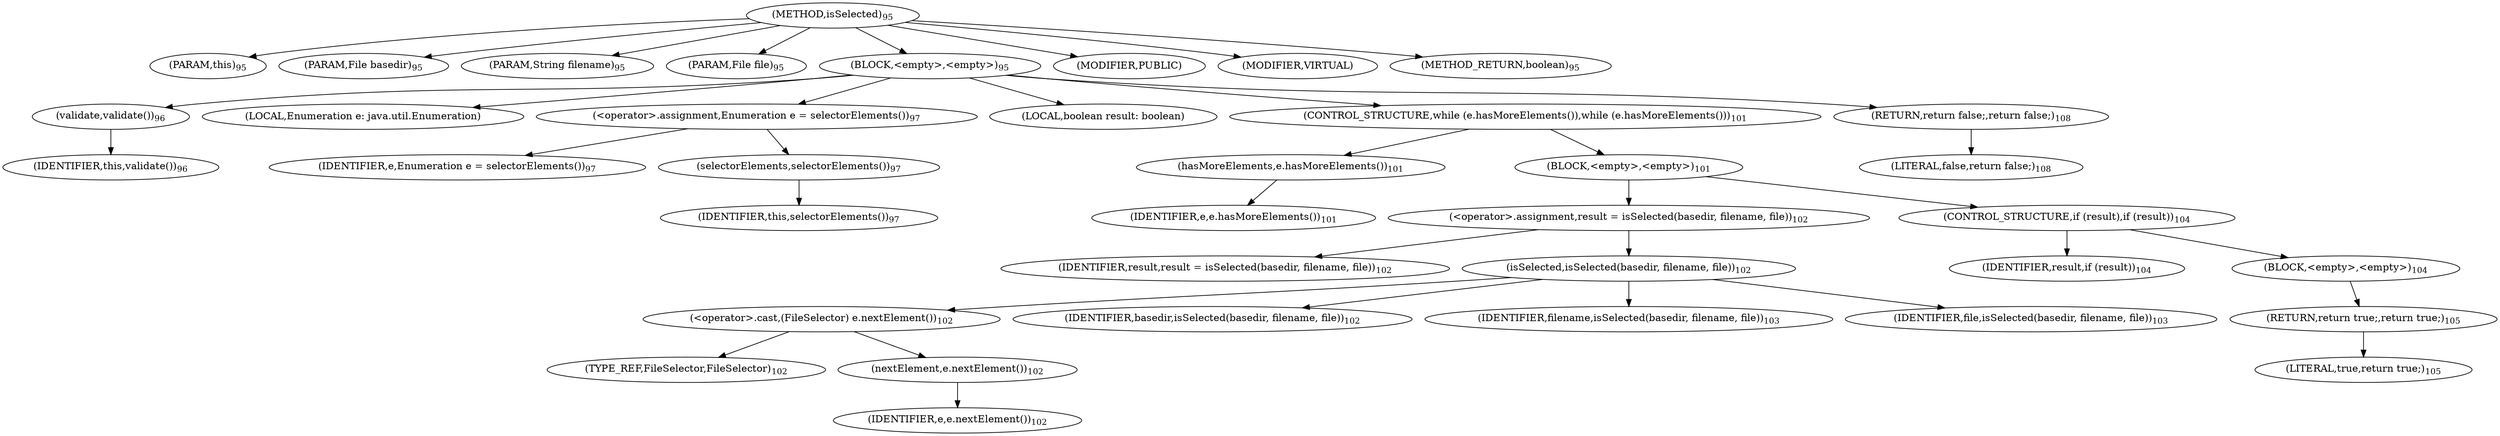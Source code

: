 digraph "isSelected" {  
"45" [label = <(METHOD,isSelected)<SUB>95</SUB>> ]
"8" [label = <(PARAM,this)<SUB>95</SUB>> ]
"46" [label = <(PARAM,File basedir)<SUB>95</SUB>> ]
"47" [label = <(PARAM,String filename)<SUB>95</SUB>> ]
"48" [label = <(PARAM,File file)<SUB>95</SUB>> ]
"49" [label = <(BLOCK,&lt;empty&gt;,&lt;empty&gt;)<SUB>95</SUB>> ]
"50" [label = <(validate,validate())<SUB>96</SUB>> ]
"7" [label = <(IDENTIFIER,this,validate())<SUB>96</SUB>> ]
"51" [label = <(LOCAL,Enumeration e: java.util.Enumeration)> ]
"52" [label = <(&lt;operator&gt;.assignment,Enumeration e = selectorElements())<SUB>97</SUB>> ]
"53" [label = <(IDENTIFIER,e,Enumeration e = selectorElements())<SUB>97</SUB>> ]
"54" [label = <(selectorElements,selectorElements())<SUB>97</SUB>> ]
"9" [label = <(IDENTIFIER,this,selectorElements())<SUB>97</SUB>> ]
"55" [label = <(LOCAL,boolean result: boolean)> ]
"56" [label = <(CONTROL_STRUCTURE,while (e.hasMoreElements()),while (e.hasMoreElements()))<SUB>101</SUB>> ]
"57" [label = <(hasMoreElements,e.hasMoreElements())<SUB>101</SUB>> ]
"58" [label = <(IDENTIFIER,e,e.hasMoreElements())<SUB>101</SUB>> ]
"59" [label = <(BLOCK,&lt;empty&gt;,&lt;empty&gt;)<SUB>101</SUB>> ]
"60" [label = <(&lt;operator&gt;.assignment,result = isSelected(basedir, filename, file))<SUB>102</SUB>> ]
"61" [label = <(IDENTIFIER,result,result = isSelected(basedir, filename, file))<SUB>102</SUB>> ]
"62" [label = <(isSelected,isSelected(basedir, filename, file))<SUB>102</SUB>> ]
"63" [label = <(&lt;operator&gt;.cast,(FileSelector) e.nextElement())<SUB>102</SUB>> ]
"64" [label = <(TYPE_REF,FileSelector,FileSelector)<SUB>102</SUB>> ]
"65" [label = <(nextElement,e.nextElement())<SUB>102</SUB>> ]
"66" [label = <(IDENTIFIER,e,e.nextElement())<SUB>102</SUB>> ]
"67" [label = <(IDENTIFIER,basedir,isSelected(basedir, filename, file))<SUB>102</SUB>> ]
"68" [label = <(IDENTIFIER,filename,isSelected(basedir, filename, file))<SUB>103</SUB>> ]
"69" [label = <(IDENTIFIER,file,isSelected(basedir, filename, file))<SUB>103</SUB>> ]
"70" [label = <(CONTROL_STRUCTURE,if (result),if (result))<SUB>104</SUB>> ]
"71" [label = <(IDENTIFIER,result,if (result))<SUB>104</SUB>> ]
"72" [label = <(BLOCK,&lt;empty&gt;,&lt;empty&gt;)<SUB>104</SUB>> ]
"73" [label = <(RETURN,return true;,return true;)<SUB>105</SUB>> ]
"74" [label = <(LITERAL,true,return true;)<SUB>105</SUB>> ]
"75" [label = <(RETURN,return false;,return false;)<SUB>108</SUB>> ]
"76" [label = <(LITERAL,false,return false;)<SUB>108</SUB>> ]
"77" [label = <(MODIFIER,PUBLIC)> ]
"78" [label = <(MODIFIER,VIRTUAL)> ]
"79" [label = <(METHOD_RETURN,boolean)<SUB>95</SUB>> ]
  "45" -> "8" 
  "45" -> "46" 
  "45" -> "47" 
  "45" -> "48" 
  "45" -> "49" 
  "45" -> "77" 
  "45" -> "78" 
  "45" -> "79" 
  "49" -> "50" 
  "49" -> "51" 
  "49" -> "52" 
  "49" -> "55" 
  "49" -> "56" 
  "49" -> "75" 
  "50" -> "7" 
  "52" -> "53" 
  "52" -> "54" 
  "54" -> "9" 
  "56" -> "57" 
  "56" -> "59" 
  "57" -> "58" 
  "59" -> "60" 
  "59" -> "70" 
  "60" -> "61" 
  "60" -> "62" 
  "62" -> "63" 
  "62" -> "67" 
  "62" -> "68" 
  "62" -> "69" 
  "63" -> "64" 
  "63" -> "65" 
  "65" -> "66" 
  "70" -> "71" 
  "70" -> "72" 
  "72" -> "73" 
  "73" -> "74" 
  "75" -> "76" 
}
